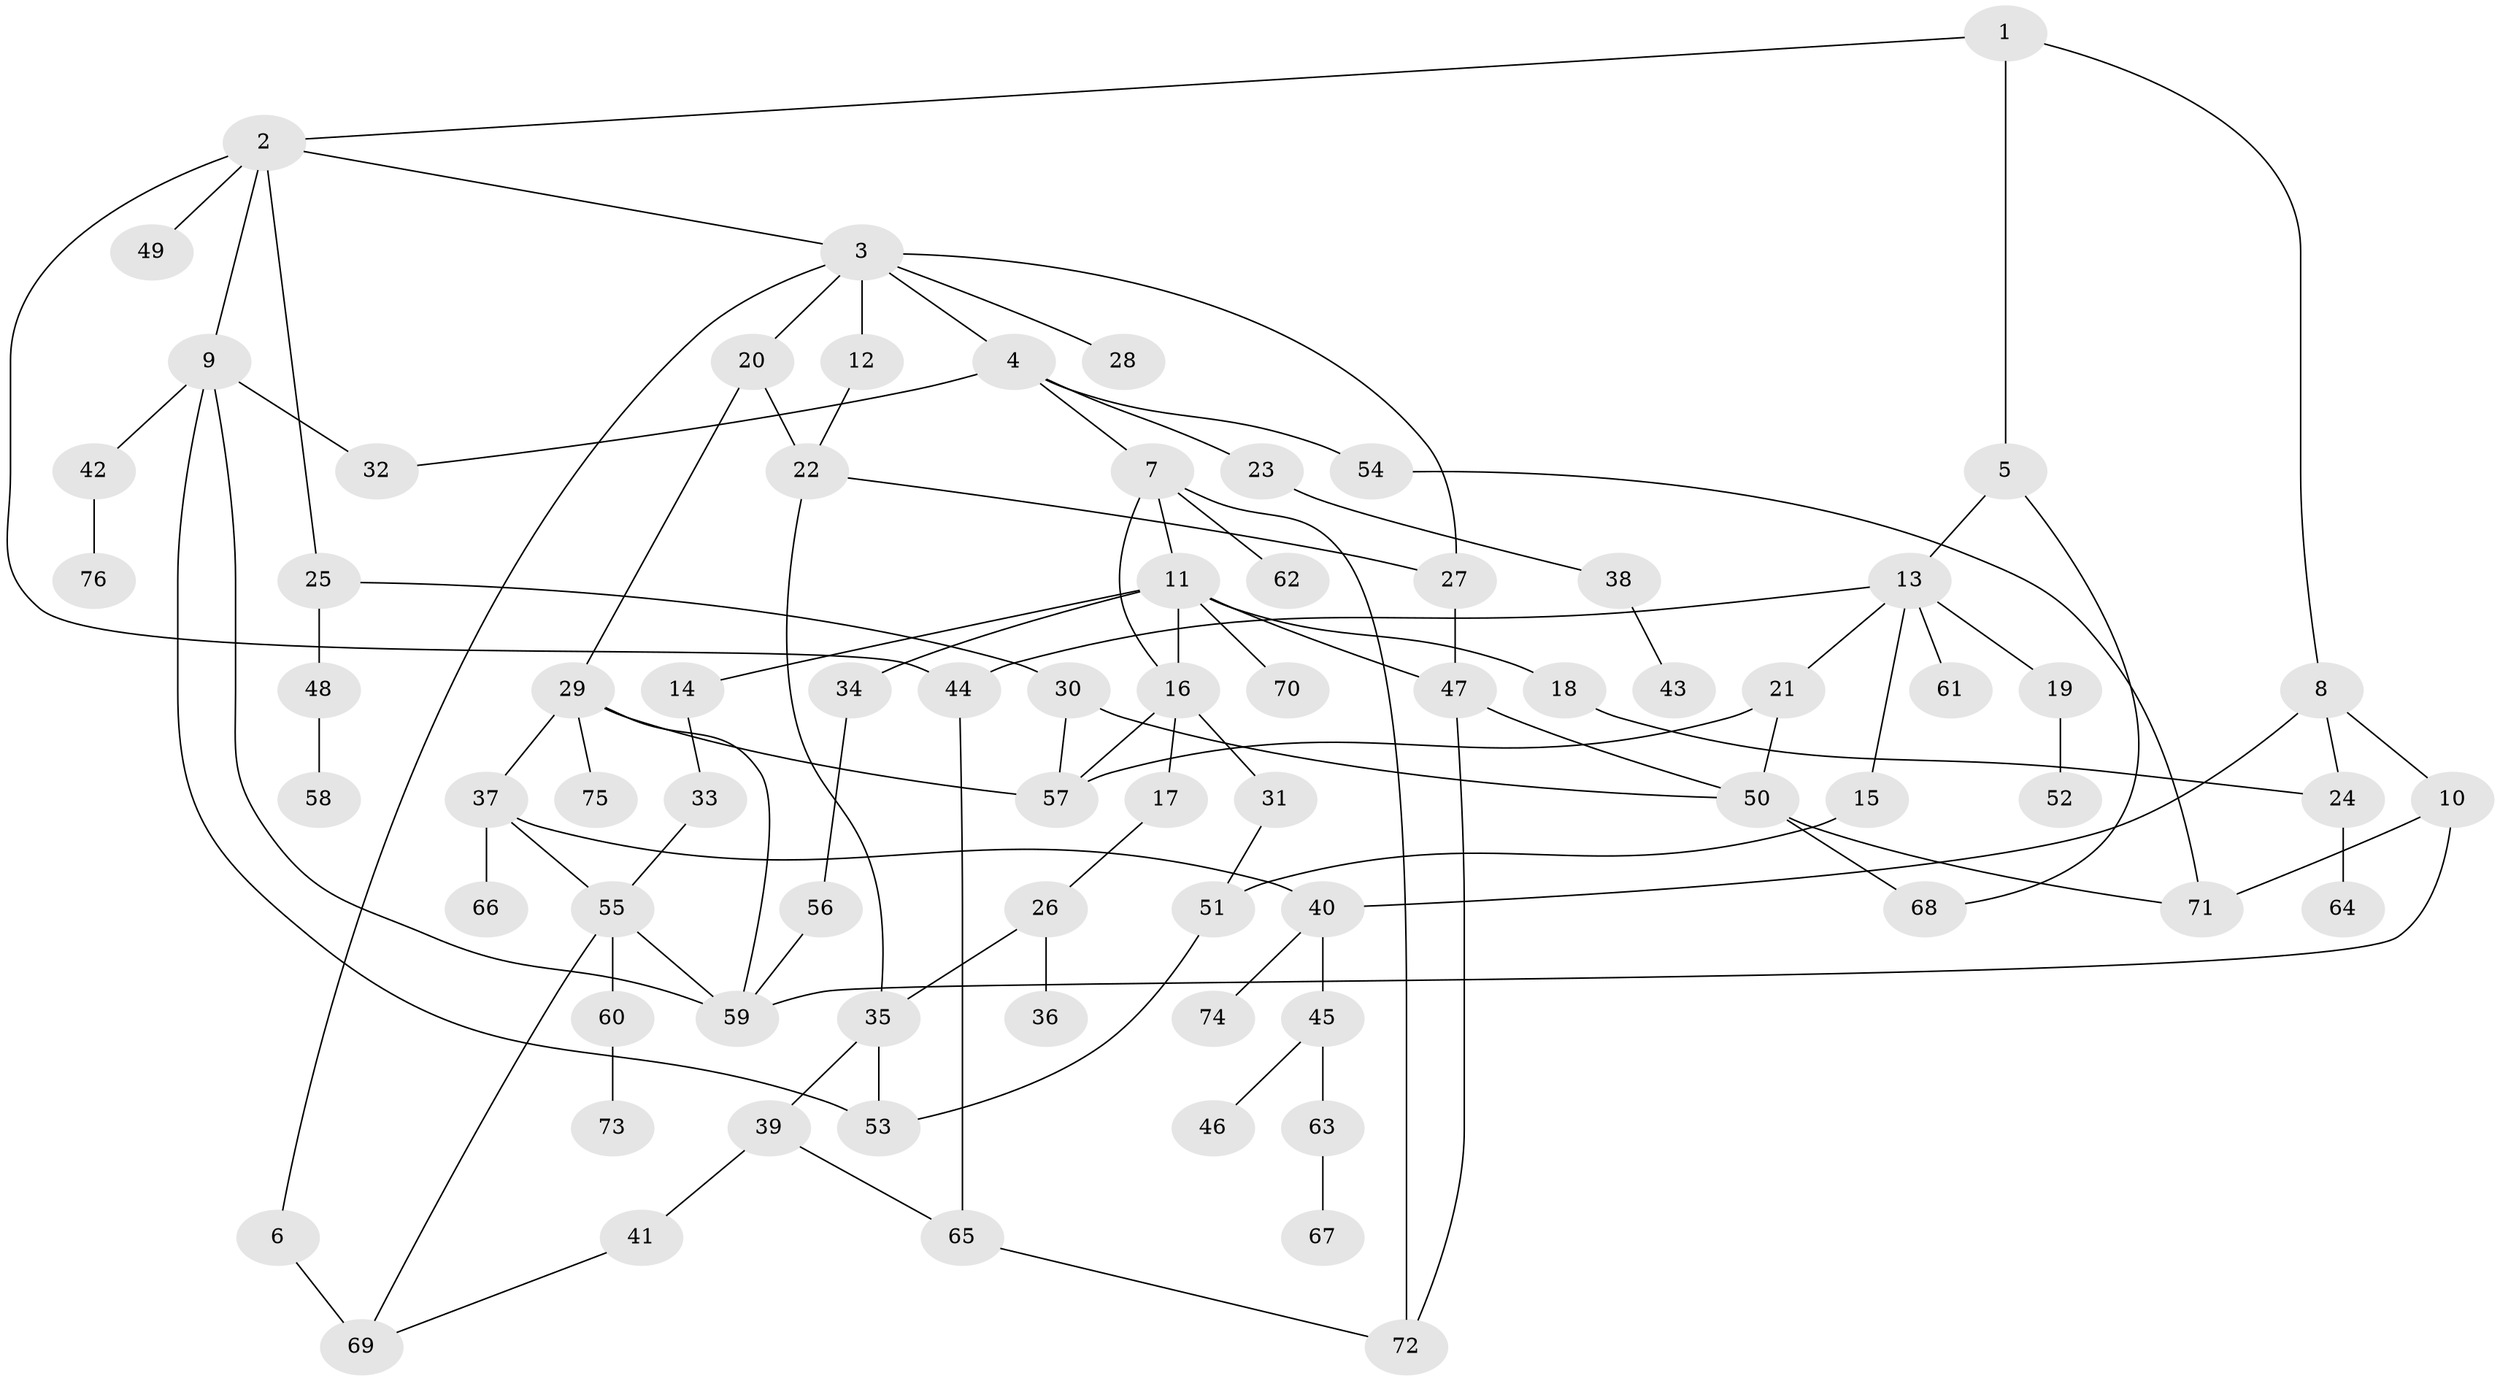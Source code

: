 // Generated by graph-tools (version 1.1) at 2025/42/03/09/25 04:42:08]
// undirected, 76 vertices, 105 edges
graph export_dot {
graph [start="1"]
  node [color=gray90,style=filled];
  1;
  2;
  3;
  4;
  5;
  6;
  7;
  8;
  9;
  10;
  11;
  12;
  13;
  14;
  15;
  16;
  17;
  18;
  19;
  20;
  21;
  22;
  23;
  24;
  25;
  26;
  27;
  28;
  29;
  30;
  31;
  32;
  33;
  34;
  35;
  36;
  37;
  38;
  39;
  40;
  41;
  42;
  43;
  44;
  45;
  46;
  47;
  48;
  49;
  50;
  51;
  52;
  53;
  54;
  55;
  56;
  57;
  58;
  59;
  60;
  61;
  62;
  63;
  64;
  65;
  66;
  67;
  68;
  69;
  70;
  71;
  72;
  73;
  74;
  75;
  76;
  1 -- 2;
  1 -- 5;
  1 -- 8;
  2 -- 3;
  2 -- 9;
  2 -- 25;
  2 -- 49;
  2 -- 44;
  3 -- 4;
  3 -- 6;
  3 -- 12;
  3 -- 20;
  3 -- 28;
  3 -- 27;
  4 -- 7;
  4 -- 23;
  4 -- 54;
  4 -- 32;
  5 -- 13;
  5 -- 68;
  6 -- 69;
  7 -- 11;
  7 -- 62;
  7 -- 72;
  7 -- 16;
  8 -- 10;
  8 -- 24;
  8 -- 40;
  9 -- 32;
  9 -- 42;
  9 -- 59;
  9 -- 53;
  10 -- 59;
  10 -- 71;
  11 -- 14;
  11 -- 16;
  11 -- 18;
  11 -- 34;
  11 -- 47;
  11 -- 70;
  12 -- 22;
  13 -- 15;
  13 -- 19;
  13 -- 21;
  13 -- 44;
  13 -- 61;
  14 -- 33;
  15 -- 51;
  16 -- 17;
  16 -- 31;
  16 -- 57;
  17 -- 26;
  18 -- 24;
  19 -- 52;
  20 -- 29;
  20 -- 22;
  21 -- 57;
  21 -- 50;
  22 -- 27;
  22 -- 35;
  23 -- 38;
  24 -- 64;
  25 -- 30;
  25 -- 48;
  26 -- 36;
  26 -- 35;
  27 -- 47;
  29 -- 37;
  29 -- 59;
  29 -- 75;
  29 -- 57;
  30 -- 57;
  30 -- 50;
  31 -- 51;
  33 -- 55;
  34 -- 56;
  35 -- 39;
  35 -- 53;
  37 -- 55;
  37 -- 66;
  37 -- 40;
  38 -- 43;
  39 -- 41;
  39 -- 65;
  40 -- 45;
  40 -- 74;
  41 -- 69;
  42 -- 76;
  44 -- 65;
  45 -- 46;
  45 -- 63;
  47 -- 50;
  47 -- 72;
  48 -- 58;
  50 -- 68;
  50 -- 71;
  51 -- 53;
  54 -- 71;
  55 -- 60;
  55 -- 69;
  55 -- 59;
  56 -- 59;
  60 -- 73;
  63 -- 67;
  65 -- 72;
}
